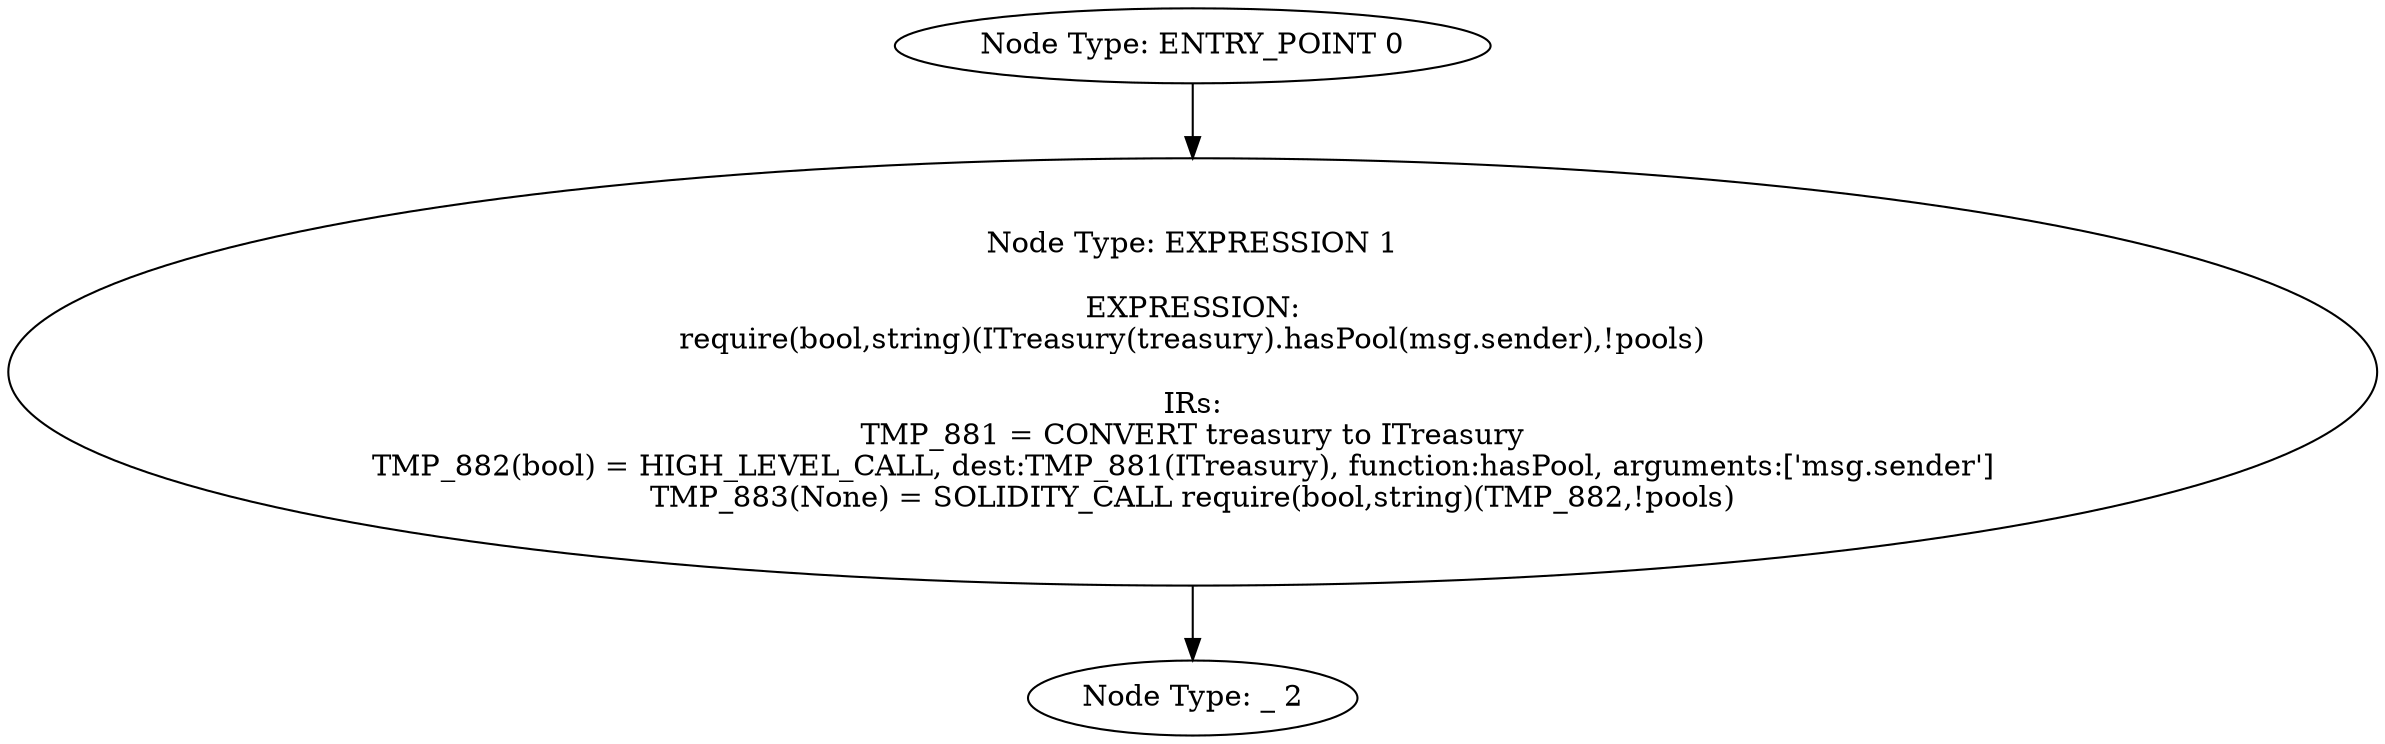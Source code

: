 digraph{
0[label="Node Type: ENTRY_POINT 0
"];
0->1;
1[label="Node Type: EXPRESSION 1

EXPRESSION:
require(bool,string)(ITreasury(treasury).hasPool(msg.sender),!pools)

IRs:
TMP_881 = CONVERT treasury to ITreasury
TMP_882(bool) = HIGH_LEVEL_CALL, dest:TMP_881(ITreasury), function:hasPool, arguments:['msg.sender']  
TMP_883(None) = SOLIDITY_CALL require(bool,string)(TMP_882,!pools)"];
1->2;
2[label="Node Type: _ 2
"];
}
